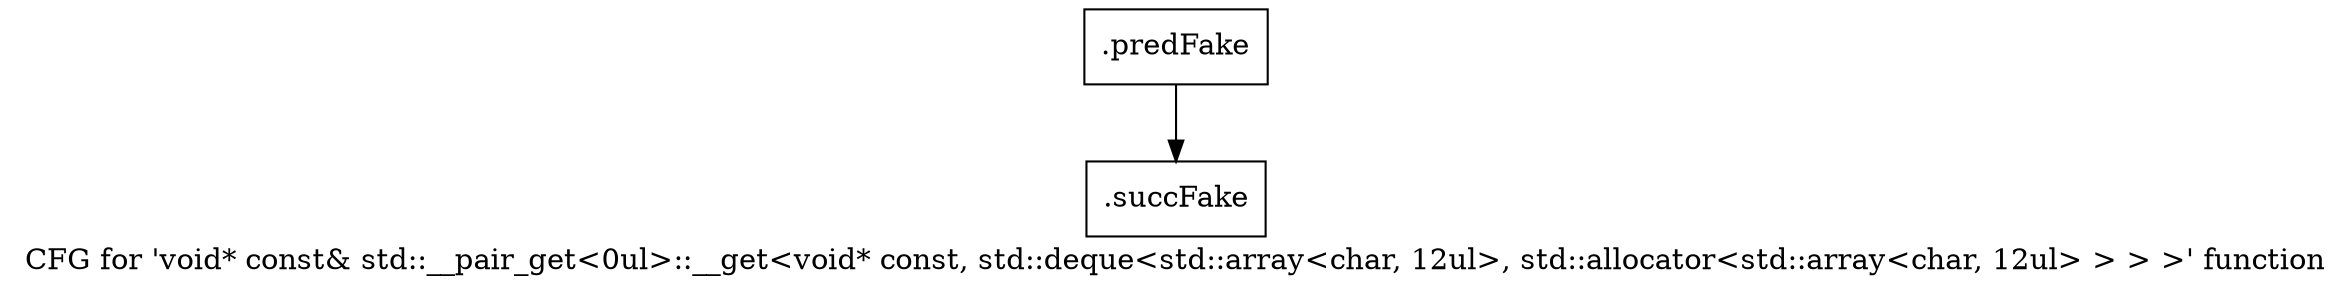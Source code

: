 digraph "CFG for 'void* const& std::__pair_get\<0ul\>::__get\<void* const, std::deque\<std::array\<char, 12ul\>, std::allocator\<std::array\<char, 12ul\> \> \> \>' function" {
	label="CFG for 'void* const& std::__pair_get\<0ul\>::__get\<void* const, std::deque\<std::array\<char, 12ul\>, std::allocator\<std::array\<char, 12ul\> \> \> \>' function";

	Node0x469b2f0 [shape=record,filename="",linenumber="",label="{.predFake}"];
	Node0x469b2f0 -> Node0x4388660[ callList="" memoryops="" filename="/media/miguel/NewVolume/Linux/Xilinx/Vitis_HLS/2020.2/tps/lnx64/gcc-6.2.0/lib/gcc/x86_64-pc-linux-gnu/6.2.0/../../../../include/c++/6.2.0/utility" execusionnum="873"];
	Node0x4388660 [shape=record,filename="/media/miguel/NewVolume/Linux/Xilinx/Vitis_HLS/2020.2/tps/lnx64/gcc-6.2.0/lib/gcc/x86_64-pc-linux-gnu/6.2.0/../../../../include/c++/6.2.0/utility",linenumber="168",label="{.succFake}"];
}
